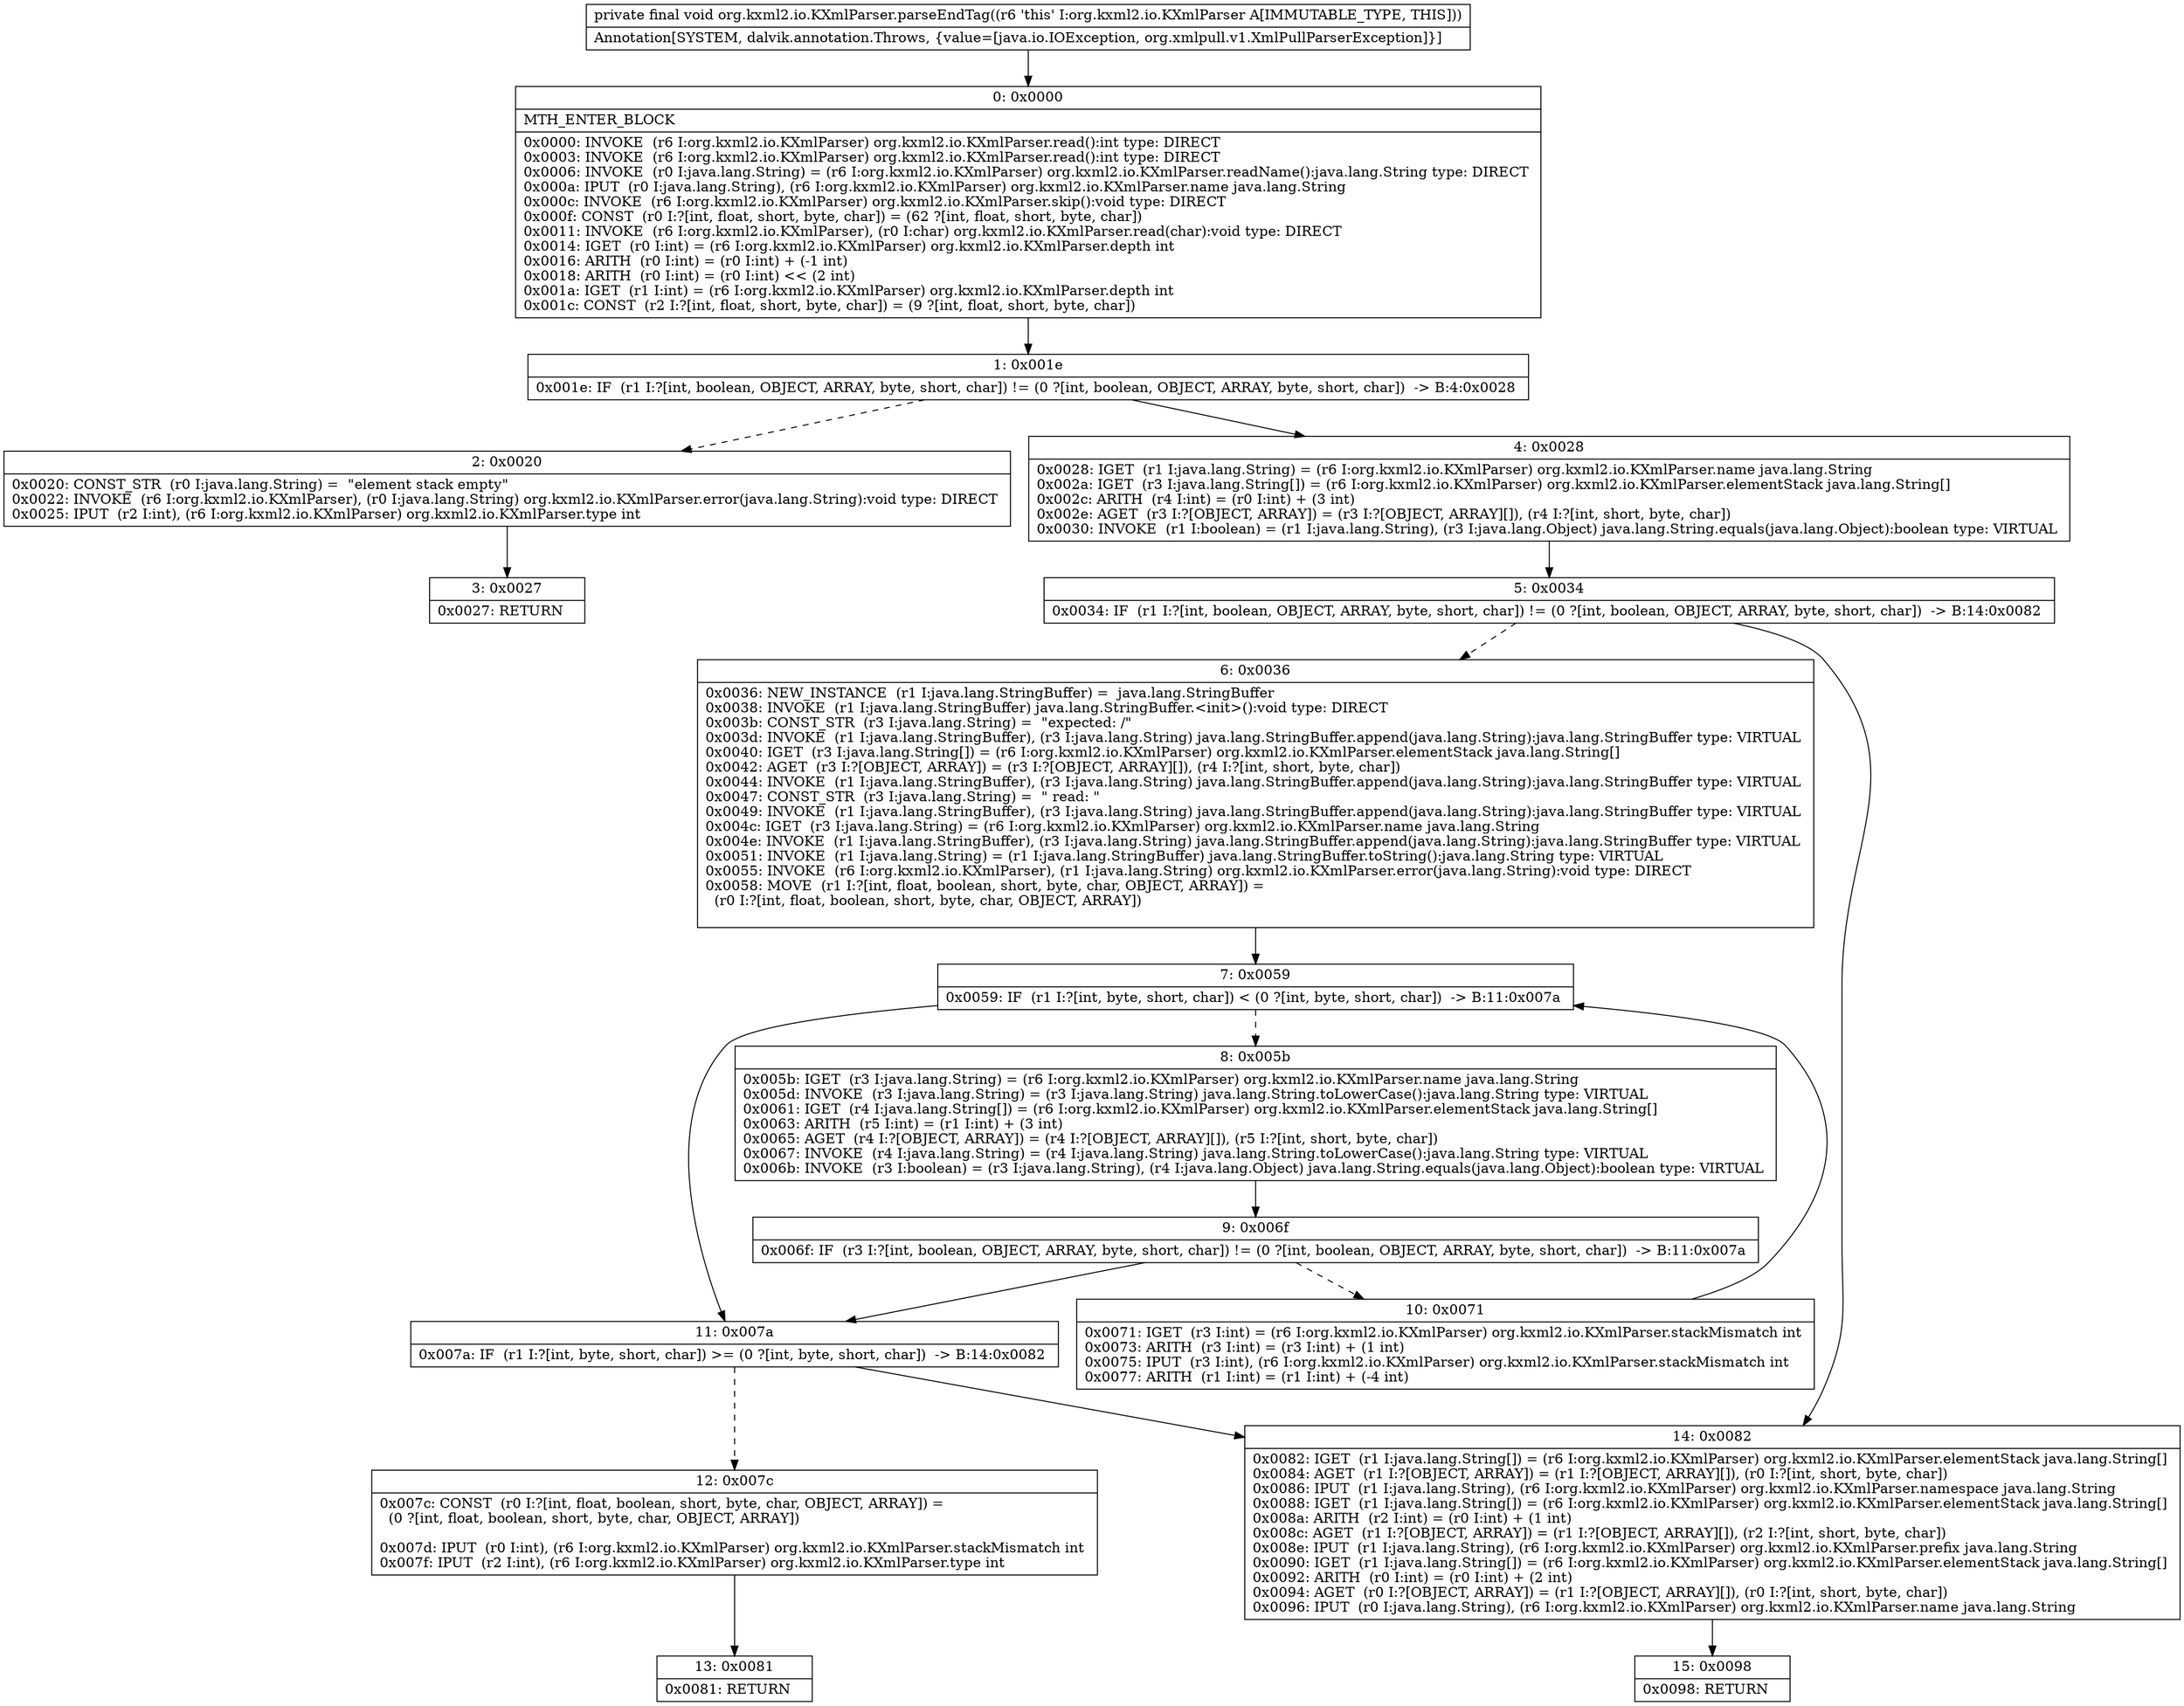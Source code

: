 digraph "CFG fororg.kxml2.io.KXmlParser.parseEndTag()V" {
Node_0 [shape=record,label="{0\:\ 0x0000|MTH_ENTER_BLOCK\l|0x0000: INVOKE  (r6 I:org.kxml2.io.KXmlParser) org.kxml2.io.KXmlParser.read():int type: DIRECT \l0x0003: INVOKE  (r6 I:org.kxml2.io.KXmlParser) org.kxml2.io.KXmlParser.read():int type: DIRECT \l0x0006: INVOKE  (r0 I:java.lang.String) = (r6 I:org.kxml2.io.KXmlParser) org.kxml2.io.KXmlParser.readName():java.lang.String type: DIRECT \l0x000a: IPUT  (r0 I:java.lang.String), (r6 I:org.kxml2.io.KXmlParser) org.kxml2.io.KXmlParser.name java.lang.String \l0x000c: INVOKE  (r6 I:org.kxml2.io.KXmlParser) org.kxml2.io.KXmlParser.skip():void type: DIRECT \l0x000f: CONST  (r0 I:?[int, float, short, byte, char]) = (62 ?[int, float, short, byte, char]) \l0x0011: INVOKE  (r6 I:org.kxml2.io.KXmlParser), (r0 I:char) org.kxml2.io.KXmlParser.read(char):void type: DIRECT \l0x0014: IGET  (r0 I:int) = (r6 I:org.kxml2.io.KXmlParser) org.kxml2.io.KXmlParser.depth int \l0x0016: ARITH  (r0 I:int) = (r0 I:int) + (\-1 int) \l0x0018: ARITH  (r0 I:int) = (r0 I:int) \<\< (2 int) \l0x001a: IGET  (r1 I:int) = (r6 I:org.kxml2.io.KXmlParser) org.kxml2.io.KXmlParser.depth int \l0x001c: CONST  (r2 I:?[int, float, short, byte, char]) = (9 ?[int, float, short, byte, char]) \l}"];
Node_1 [shape=record,label="{1\:\ 0x001e|0x001e: IF  (r1 I:?[int, boolean, OBJECT, ARRAY, byte, short, char]) != (0 ?[int, boolean, OBJECT, ARRAY, byte, short, char])  \-\> B:4:0x0028 \l}"];
Node_2 [shape=record,label="{2\:\ 0x0020|0x0020: CONST_STR  (r0 I:java.lang.String) =  \"element stack empty\" \l0x0022: INVOKE  (r6 I:org.kxml2.io.KXmlParser), (r0 I:java.lang.String) org.kxml2.io.KXmlParser.error(java.lang.String):void type: DIRECT \l0x0025: IPUT  (r2 I:int), (r6 I:org.kxml2.io.KXmlParser) org.kxml2.io.KXmlParser.type int \l}"];
Node_3 [shape=record,label="{3\:\ 0x0027|0x0027: RETURN   \l}"];
Node_4 [shape=record,label="{4\:\ 0x0028|0x0028: IGET  (r1 I:java.lang.String) = (r6 I:org.kxml2.io.KXmlParser) org.kxml2.io.KXmlParser.name java.lang.String \l0x002a: IGET  (r3 I:java.lang.String[]) = (r6 I:org.kxml2.io.KXmlParser) org.kxml2.io.KXmlParser.elementStack java.lang.String[] \l0x002c: ARITH  (r4 I:int) = (r0 I:int) + (3 int) \l0x002e: AGET  (r3 I:?[OBJECT, ARRAY]) = (r3 I:?[OBJECT, ARRAY][]), (r4 I:?[int, short, byte, char]) \l0x0030: INVOKE  (r1 I:boolean) = (r1 I:java.lang.String), (r3 I:java.lang.Object) java.lang.String.equals(java.lang.Object):boolean type: VIRTUAL \l}"];
Node_5 [shape=record,label="{5\:\ 0x0034|0x0034: IF  (r1 I:?[int, boolean, OBJECT, ARRAY, byte, short, char]) != (0 ?[int, boolean, OBJECT, ARRAY, byte, short, char])  \-\> B:14:0x0082 \l}"];
Node_6 [shape=record,label="{6\:\ 0x0036|0x0036: NEW_INSTANCE  (r1 I:java.lang.StringBuffer) =  java.lang.StringBuffer \l0x0038: INVOKE  (r1 I:java.lang.StringBuffer) java.lang.StringBuffer.\<init\>():void type: DIRECT \l0x003b: CONST_STR  (r3 I:java.lang.String) =  \"expected: \/\" \l0x003d: INVOKE  (r1 I:java.lang.StringBuffer), (r3 I:java.lang.String) java.lang.StringBuffer.append(java.lang.String):java.lang.StringBuffer type: VIRTUAL \l0x0040: IGET  (r3 I:java.lang.String[]) = (r6 I:org.kxml2.io.KXmlParser) org.kxml2.io.KXmlParser.elementStack java.lang.String[] \l0x0042: AGET  (r3 I:?[OBJECT, ARRAY]) = (r3 I:?[OBJECT, ARRAY][]), (r4 I:?[int, short, byte, char]) \l0x0044: INVOKE  (r1 I:java.lang.StringBuffer), (r3 I:java.lang.String) java.lang.StringBuffer.append(java.lang.String):java.lang.StringBuffer type: VIRTUAL \l0x0047: CONST_STR  (r3 I:java.lang.String) =  \" read: \" \l0x0049: INVOKE  (r1 I:java.lang.StringBuffer), (r3 I:java.lang.String) java.lang.StringBuffer.append(java.lang.String):java.lang.StringBuffer type: VIRTUAL \l0x004c: IGET  (r3 I:java.lang.String) = (r6 I:org.kxml2.io.KXmlParser) org.kxml2.io.KXmlParser.name java.lang.String \l0x004e: INVOKE  (r1 I:java.lang.StringBuffer), (r3 I:java.lang.String) java.lang.StringBuffer.append(java.lang.String):java.lang.StringBuffer type: VIRTUAL \l0x0051: INVOKE  (r1 I:java.lang.String) = (r1 I:java.lang.StringBuffer) java.lang.StringBuffer.toString():java.lang.String type: VIRTUAL \l0x0055: INVOKE  (r6 I:org.kxml2.io.KXmlParser), (r1 I:java.lang.String) org.kxml2.io.KXmlParser.error(java.lang.String):void type: DIRECT \l0x0058: MOVE  (r1 I:?[int, float, boolean, short, byte, char, OBJECT, ARRAY]) = \l  (r0 I:?[int, float, boolean, short, byte, char, OBJECT, ARRAY])\l \l}"];
Node_7 [shape=record,label="{7\:\ 0x0059|0x0059: IF  (r1 I:?[int, byte, short, char]) \< (0 ?[int, byte, short, char])  \-\> B:11:0x007a \l}"];
Node_8 [shape=record,label="{8\:\ 0x005b|0x005b: IGET  (r3 I:java.lang.String) = (r6 I:org.kxml2.io.KXmlParser) org.kxml2.io.KXmlParser.name java.lang.String \l0x005d: INVOKE  (r3 I:java.lang.String) = (r3 I:java.lang.String) java.lang.String.toLowerCase():java.lang.String type: VIRTUAL \l0x0061: IGET  (r4 I:java.lang.String[]) = (r6 I:org.kxml2.io.KXmlParser) org.kxml2.io.KXmlParser.elementStack java.lang.String[] \l0x0063: ARITH  (r5 I:int) = (r1 I:int) + (3 int) \l0x0065: AGET  (r4 I:?[OBJECT, ARRAY]) = (r4 I:?[OBJECT, ARRAY][]), (r5 I:?[int, short, byte, char]) \l0x0067: INVOKE  (r4 I:java.lang.String) = (r4 I:java.lang.String) java.lang.String.toLowerCase():java.lang.String type: VIRTUAL \l0x006b: INVOKE  (r3 I:boolean) = (r3 I:java.lang.String), (r4 I:java.lang.Object) java.lang.String.equals(java.lang.Object):boolean type: VIRTUAL \l}"];
Node_9 [shape=record,label="{9\:\ 0x006f|0x006f: IF  (r3 I:?[int, boolean, OBJECT, ARRAY, byte, short, char]) != (0 ?[int, boolean, OBJECT, ARRAY, byte, short, char])  \-\> B:11:0x007a \l}"];
Node_10 [shape=record,label="{10\:\ 0x0071|0x0071: IGET  (r3 I:int) = (r6 I:org.kxml2.io.KXmlParser) org.kxml2.io.KXmlParser.stackMismatch int \l0x0073: ARITH  (r3 I:int) = (r3 I:int) + (1 int) \l0x0075: IPUT  (r3 I:int), (r6 I:org.kxml2.io.KXmlParser) org.kxml2.io.KXmlParser.stackMismatch int \l0x0077: ARITH  (r1 I:int) = (r1 I:int) + (\-4 int) \l}"];
Node_11 [shape=record,label="{11\:\ 0x007a|0x007a: IF  (r1 I:?[int, byte, short, char]) \>= (0 ?[int, byte, short, char])  \-\> B:14:0x0082 \l}"];
Node_12 [shape=record,label="{12\:\ 0x007c|0x007c: CONST  (r0 I:?[int, float, boolean, short, byte, char, OBJECT, ARRAY]) = \l  (0 ?[int, float, boolean, short, byte, char, OBJECT, ARRAY])\l \l0x007d: IPUT  (r0 I:int), (r6 I:org.kxml2.io.KXmlParser) org.kxml2.io.KXmlParser.stackMismatch int \l0x007f: IPUT  (r2 I:int), (r6 I:org.kxml2.io.KXmlParser) org.kxml2.io.KXmlParser.type int \l}"];
Node_13 [shape=record,label="{13\:\ 0x0081|0x0081: RETURN   \l}"];
Node_14 [shape=record,label="{14\:\ 0x0082|0x0082: IGET  (r1 I:java.lang.String[]) = (r6 I:org.kxml2.io.KXmlParser) org.kxml2.io.KXmlParser.elementStack java.lang.String[] \l0x0084: AGET  (r1 I:?[OBJECT, ARRAY]) = (r1 I:?[OBJECT, ARRAY][]), (r0 I:?[int, short, byte, char]) \l0x0086: IPUT  (r1 I:java.lang.String), (r6 I:org.kxml2.io.KXmlParser) org.kxml2.io.KXmlParser.namespace java.lang.String \l0x0088: IGET  (r1 I:java.lang.String[]) = (r6 I:org.kxml2.io.KXmlParser) org.kxml2.io.KXmlParser.elementStack java.lang.String[] \l0x008a: ARITH  (r2 I:int) = (r0 I:int) + (1 int) \l0x008c: AGET  (r1 I:?[OBJECT, ARRAY]) = (r1 I:?[OBJECT, ARRAY][]), (r2 I:?[int, short, byte, char]) \l0x008e: IPUT  (r1 I:java.lang.String), (r6 I:org.kxml2.io.KXmlParser) org.kxml2.io.KXmlParser.prefix java.lang.String \l0x0090: IGET  (r1 I:java.lang.String[]) = (r6 I:org.kxml2.io.KXmlParser) org.kxml2.io.KXmlParser.elementStack java.lang.String[] \l0x0092: ARITH  (r0 I:int) = (r0 I:int) + (2 int) \l0x0094: AGET  (r0 I:?[OBJECT, ARRAY]) = (r1 I:?[OBJECT, ARRAY][]), (r0 I:?[int, short, byte, char]) \l0x0096: IPUT  (r0 I:java.lang.String), (r6 I:org.kxml2.io.KXmlParser) org.kxml2.io.KXmlParser.name java.lang.String \l}"];
Node_15 [shape=record,label="{15\:\ 0x0098|0x0098: RETURN   \l}"];
MethodNode[shape=record,label="{private final void org.kxml2.io.KXmlParser.parseEndTag((r6 'this' I:org.kxml2.io.KXmlParser A[IMMUTABLE_TYPE, THIS]))  | Annotation[SYSTEM, dalvik.annotation.Throws, \{value=[java.io.IOException, org.xmlpull.v1.XmlPullParserException]\}]\l}"];
MethodNode -> Node_0;
Node_0 -> Node_1;
Node_1 -> Node_2[style=dashed];
Node_1 -> Node_4;
Node_2 -> Node_3;
Node_4 -> Node_5;
Node_5 -> Node_6[style=dashed];
Node_5 -> Node_14;
Node_6 -> Node_7;
Node_7 -> Node_8[style=dashed];
Node_7 -> Node_11;
Node_8 -> Node_9;
Node_9 -> Node_10[style=dashed];
Node_9 -> Node_11;
Node_10 -> Node_7;
Node_11 -> Node_12[style=dashed];
Node_11 -> Node_14;
Node_12 -> Node_13;
Node_14 -> Node_15;
}

